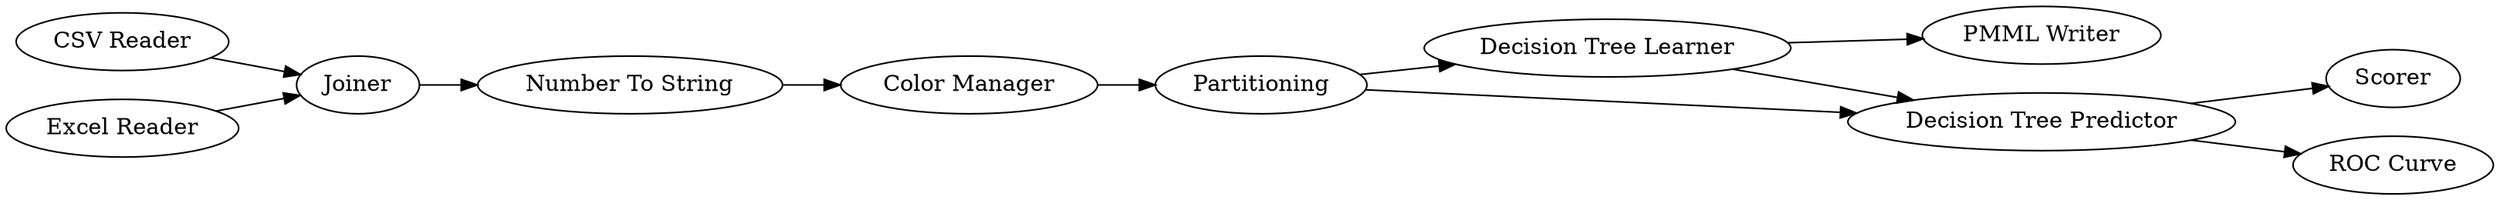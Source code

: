 digraph {
	7 -> 8
	4 -> 5
	2 -> 3
	9 -> 11
	3 -> 4
	5 -> 6
	9 -> 10
	6 -> 9
	6 -> 7
	1 -> 3
	7 -> 9
	5 [label="Color Manager"]
	1 [label="Excel Reader"]
	7 [label="Decision Tree Learner"]
	9 [label="Decision Tree Predictor"]
	11 [label=Scorer]
	4 [label="Number To String"]
	6 [label=Partitioning]
	8 [label="PMML Writer"]
	3 [label=Joiner]
	2 [label="CSV Reader"]
	10 [label="ROC Curve"]
	rankdir=LR
}
